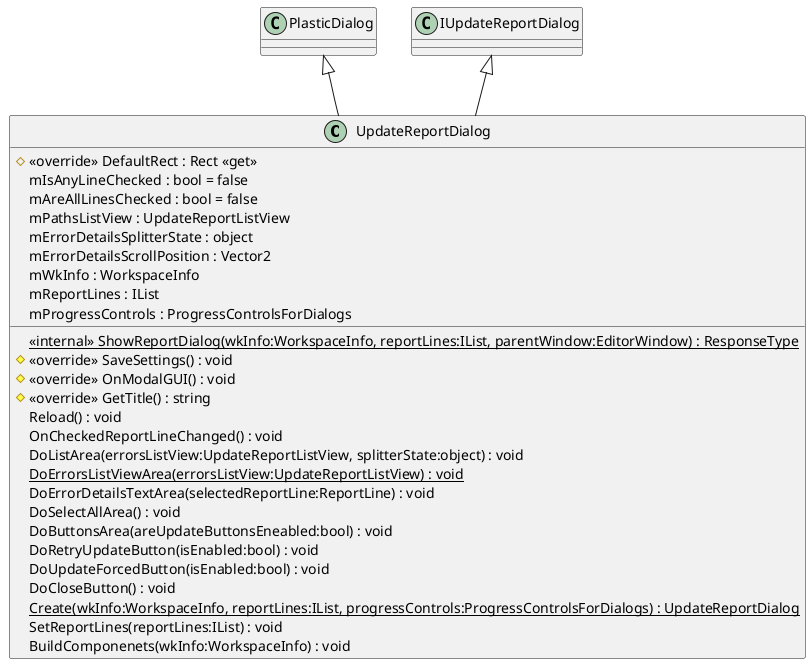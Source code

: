 @startuml
class UpdateReportDialog {
    # <<override>> DefaultRect : Rect <<get>>
    <<internal>> {static} ShowReportDialog(wkInfo:WorkspaceInfo, reportLines:IList, parentWindow:EditorWindow) : ResponseType
    # <<override>> SaveSettings() : void
    # <<override>> OnModalGUI() : void
    # <<override>> GetTitle() : string
    Reload() : void
    OnCheckedReportLineChanged() : void
    DoListArea(errorsListView:UpdateReportListView, splitterState:object) : void
    {static} DoErrorsListViewArea(errorsListView:UpdateReportListView) : void
    DoErrorDetailsTextArea(selectedReportLine:ReportLine) : void
    DoSelectAllArea() : void
    DoButtonsArea(areUpdateButtonsEneabled:bool) : void
    DoRetryUpdateButton(isEnabled:bool) : void
    DoUpdateForcedButton(isEnabled:bool) : void
    DoCloseButton() : void
    {static} Create(wkInfo:WorkspaceInfo, reportLines:IList, progressControls:ProgressControlsForDialogs) : UpdateReportDialog
    SetReportLines(reportLines:IList) : void
    BuildComponenets(wkInfo:WorkspaceInfo) : void
    mIsAnyLineChecked : bool = false
    mAreAllLinesChecked : bool = false
    mPathsListView : UpdateReportListView
    mErrorDetailsSplitterState : object
    mErrorDetailsScrollPosition : Vector2
    mWkInfo : WorkspaceInfo
    mReportLines : IList
    mProgressControls : ProgressControlsForDialogs
}
PlasticDialog <|-- UpdateReportDialog
IUpdateReportDialog <|-- UpdateReportDialog
@enduml
